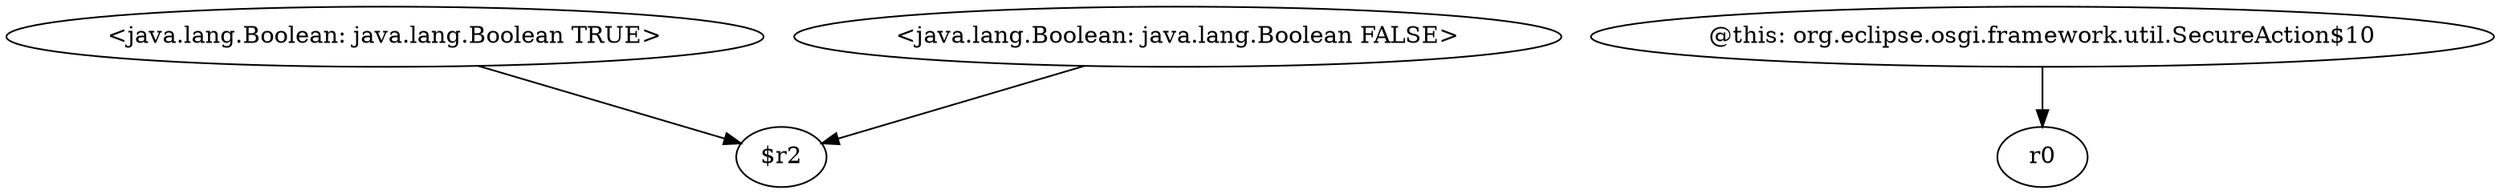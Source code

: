 digraph g {
0[label="<java.lang.Boolean: java.lang.Boolean TRUE>"]
1[label="$r2"]
0->1[label=""]
2[label="<java.lang.Boolean: java.lang.Boolean FALSE>"]
2->1[label=""]
3[label="@this: org.eclipse.osgi.framework.util.SecureAction$10"]
4[label="r0"]
3->4[label=""]
}